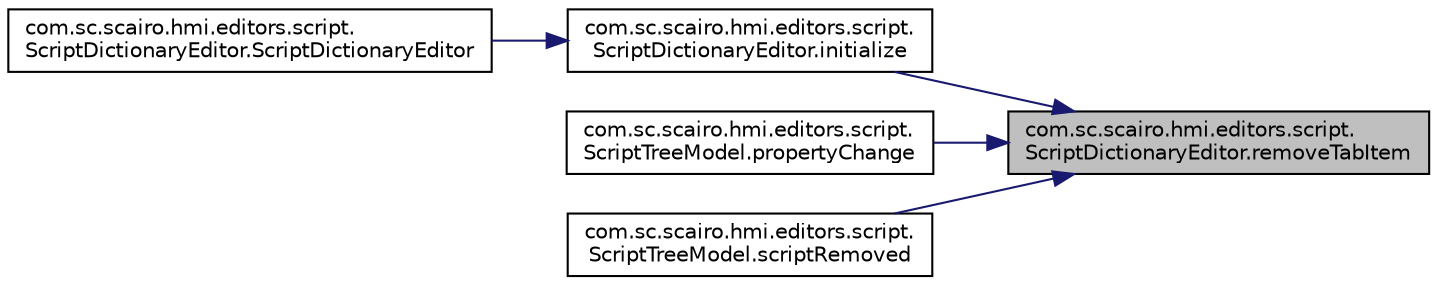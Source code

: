 digraph "com.sc.scairo.hmi.editors.script.ScriptDictionaryEditor.removeTabItem"
{
 // LATEX_PDF_SIZE
  edge [fontname="Helvetica",fontsize="10",labelfontname="Helvetica",labelfontsize="10"];
  node [fontname="Helvetica",fontsize="10",shape=record];
  rankdir="RL";
  Node1 [label="com.sc.scairo.hmi.editors.script.\lScriptDictionaryEditor.removeTabItem",height=0.2,width=0.4,color="black", fillcolor="grey75", style="filled", fontcolor="black",tooltip=" "];
  Node1 -> Node2 [dir="back",color="midnightblue",fontsize="10",style="solid",fontname="Helvetica"];
  Node2 [label="com.sc.scairo.hmi.editors.script.\lScriptDictionaryEditor.initialize",height=0.2,width=0.4,color="black", fillcolor="white", style="filled",URL="$classcom_1_1sc_1_1scairo_1_1hmi_1_1editors_1_1script_1_1_script_dictionary_editor.html#a13855ce85b7416c6ca79a98de5a7a03a",tooltip=" "];
  Node2 -> Node3 [dir="back",color="midnightblue",fontsize="10",style="solid",fontname="Helvetica"];
  Node3 [label="com.sc.scairo.hmi.editors.script.\lScriptDictionaryEditor.ScriptDictionaryEditor",height=0.2,width=0.4,color="black", fillcolor="white", style="filled",URL="$classcom_1_1sc_1_1scairo_1_1hmi_1_1editors_1_1script_1_1_script_dictionary_editor.html#ac3b9480980e3c4a99e3456f686b33154",tooltip=" "];
  Node1 -> Node4 [dir="back",color="midnightblue",fontsize="10",style="solid",fontname="Helvetica"];
  Node4 [label="com.sc.scairo.hmi.editors.script.\lScriptTreeModel.propertyChange",height=0.2,width=0.4,color="black", fillcolor="white", style="filled",URL="$classcom_1_1sc_1_1scairo_1_1hmi_1_1editors_1_1script_1_1_script_tree_model.html#a7deee7e8f52ba91c7de69d06898250ce",tooltip=" "];
  Node1 -> Node5 [dir="back",color="midnightblue",fontsize="10",style="solid",fontname="Helvetica"];
  Node5 [label="com.sc.scairo.hmi.editors.script.\lScriptTreeModel.scriptRemoved",height=0.2,width=0.4,color="black", fillcolor="white", style="filled",URL="$classcom_1_1sc_1_1scairo_1_1hmi_1_1editors_1_1script_1_1_script_tree_model.html#adc187bc611b1f233781a575a1e2d0b01",tooltip=" "];
}
